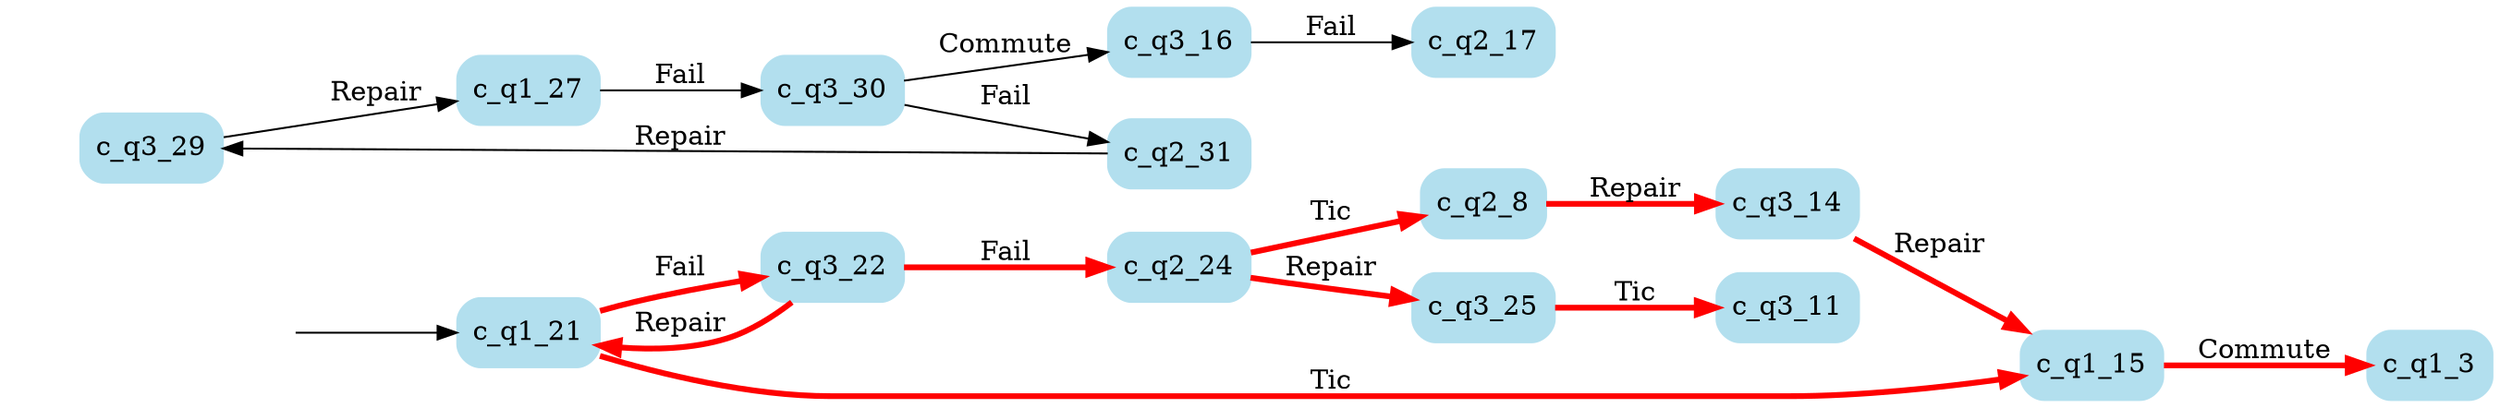 digraph G {

	rankdir = LR;

	start_c_q1_21[style=invisible];

	node[shape=box, style="rounded, filled", color=lightblue2];

	c_q3_29[label="c_q3_29"];
	c_q3_14[label="c_q3_14"];
	c_q3_22[label="c_q3_22"];
	c_q2_17[label="c_q2_17"];
	c_q1_3[label="c_q1_3"];
	c_q3_30[label="c_q3_30"];
	c_q2_8[label="c_q2_8"];
	c_q2_24[label="c_q2_24"];
	c_q3_16[label="c_q3_16"];
	c_q2_31[label="c_q2_31"];
	c_q3_11[label="c_q3_11"];
	c_q3_25[label="c_q3_25"];
	c_q1_27[label="c_q1_27"];
	c_q1_15[label="c_q1_15"];
	c_q1_21[label="c_q1_21"];

	start_c_q1_21 -> c_q1_21;
	c_q1_21 -> c_q1_15[label="Tic", penwidth=3, color=red];
	c_q1_15 -> c_q1_3[label="Commute", penwidth=3, color=red];
	c_q1_27 -> c_q3_30[label="Fail"];
	c_q2_24 -> c_q2_8[label="Tic", penwidth=3, color=red];
	c_q2_8 -> c_q3_14[label="Repair", penwidth=3, color=red];
	c_q3_25 -> c_q3_11[label="Tic", penwidth=3, color=red];
	c_q3_30 -> c_q3_16[label="Commute"];
	c_q3_14 -> c_q1_15[label="Repair", penwidth=3, color=red];
	c_q3_16 -> c_q2_17[label="Fail"];
	c_q1_21 -> c_q3_22[label="Fail", penwidth=3, color=red];
	c_q3_22 -> c_q1_21[label="Repair", penwidth=3, color=red];
	c_q3_22 -> c_q2_24[label="Fail", penwidth=3, color=red];
	c_q2_24 -> c_q3_25[label="Repair", penwidth=3, color=red];
	c_q3_29 -> c_q1_27[label="Repair"];
	c_q2_31 -> c_q3_29[label="Repair"];
	c_q3_30 -> c_q2_31[label="Fail"];

}